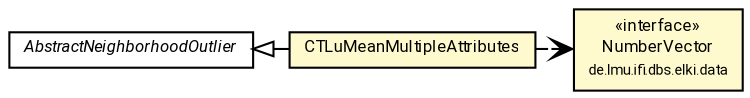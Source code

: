 #!/usr/local/bin/dot
#
# Class diagram 
# Generated by UMLGraph version R5_7_2-60-g0e99a6 (http://www.spinellis.gr/umlgraph/)
#

digraph G {
	graph [fontnames="svg"]
	edge [fontname="Roboto",fontsize=7,labelfontname="Roboto",labelfontsize=7,color="black"];
	node [fontname="Roboto",fontcolor="black",fontsize=8,shape=plaintext,margin=0,width=0,height=0];
	nodesep=0.15;
	ranksep=0.25;
	rankdir=LR;
	// de.lmu.ifi.dbs.elki.data.NumberVector
	c2232184 [label=<<table title="de.lmu.ifi.dbs.elki.data.NumberVector" border="0" cellborder="1" cellspacing="0" cellpadding="2" bgcolor="LemonChiffon" href="../../../data/NumberVector.html" target="_parent">
		<tr><td><table border="0" cellspacing="0" cellpadding="1">
		<tr><td align="center" balign="center"> &#171;interface&#187; </td></tr>
		<tr><td align="center" balign="center"> <font face="Roboto">NumberVector</font> </td></tr>
		<tr><td align="center" balign="center"> <font face="Roboto" point-size="7.0">de.lmu.ifi.dbs.elki.data</font> </td></tr>
		</table></td></tr>
		</table>>, URL="../../../data/NumberVector.html"];
	// de.lmu.ifi.dbs.elki.algorithm.outlier.spatial.AbstractNeighborhoodOutlier<O>
	c2233941 [label=<<table title="de.lmu.ifi.dbs.elki.algorithm.outlier.spatial.AbstractNeighborhoodOutlier" border="0" cellborder="1" cellspacing="0" cellpadding="2" href="AbstractNeighborhoodOutlier.html" target="_parent">
		<tr><td><table border="0" cellspacing="0" cellpadding="1">
		<tr><td align="center" balign="center"> <font face="Roboto"><i>AbstractNeighborhoodOutlier</i></font> </td></tr>
		</table></td></tr>
		</table>>, URL="AbstractNeighborhoodOutlier.html"];
	// de.lmu.ifi.dbs.elki.algorithm.outlier.spatial.CTLuMeanMultipleAttributes<N, O extends de.lmu.ifi.dbs.elki.data.NumberVector>
	c2233976 [label=<<table title="de.lmu.ifi.dbs.elki.algorithm.outlier.spatial.CTLuMeanMultipleAttributes" border="0" cellborder="1" cellspacing="0" cellpadding="2" bgcolor="lemonChiffon" href="CTLuMeanMultipleAttributes.html" target="_parent">
		<tr><td><table border="0" cellspacing="0" cellpadding="1">
		<tr><td align="center" balign="center"> <font face="Roboto">CTLuMeanMultipleAttributes</font> </td></tr>
		</table></td></tr>
		</table>>, URL="CTLuMeanMultipleAttributes.html"];
	// de.lmu.ifi.dbs.elki.algorithm.outlier.spatial.CTLuMeanMultipleAttributes<N, O extends de.lmu.ifi.dbs.elki.data.NumberVector> extends de.lmu.ifi.dbs.elki.algorithm.outlier.spatial.AbstractNeighborhoodOutlier<O>
	c2233941 -> c2233976 [arrowtail=empty,dir=back,weight=10];
	// de.lmu.ifi.dbs.elki.algorithm.outlier.spatial.CTLuMeanMultipleAttributes<N, O extends de.lmu.ifi.dbs.elki.data.NumberVector> depend de.lmu.ifi.dbs.elki.data.NumberVector
	c2233976 -> c2232184 [arrowhead=open,style=dashed,weight=0];
}

